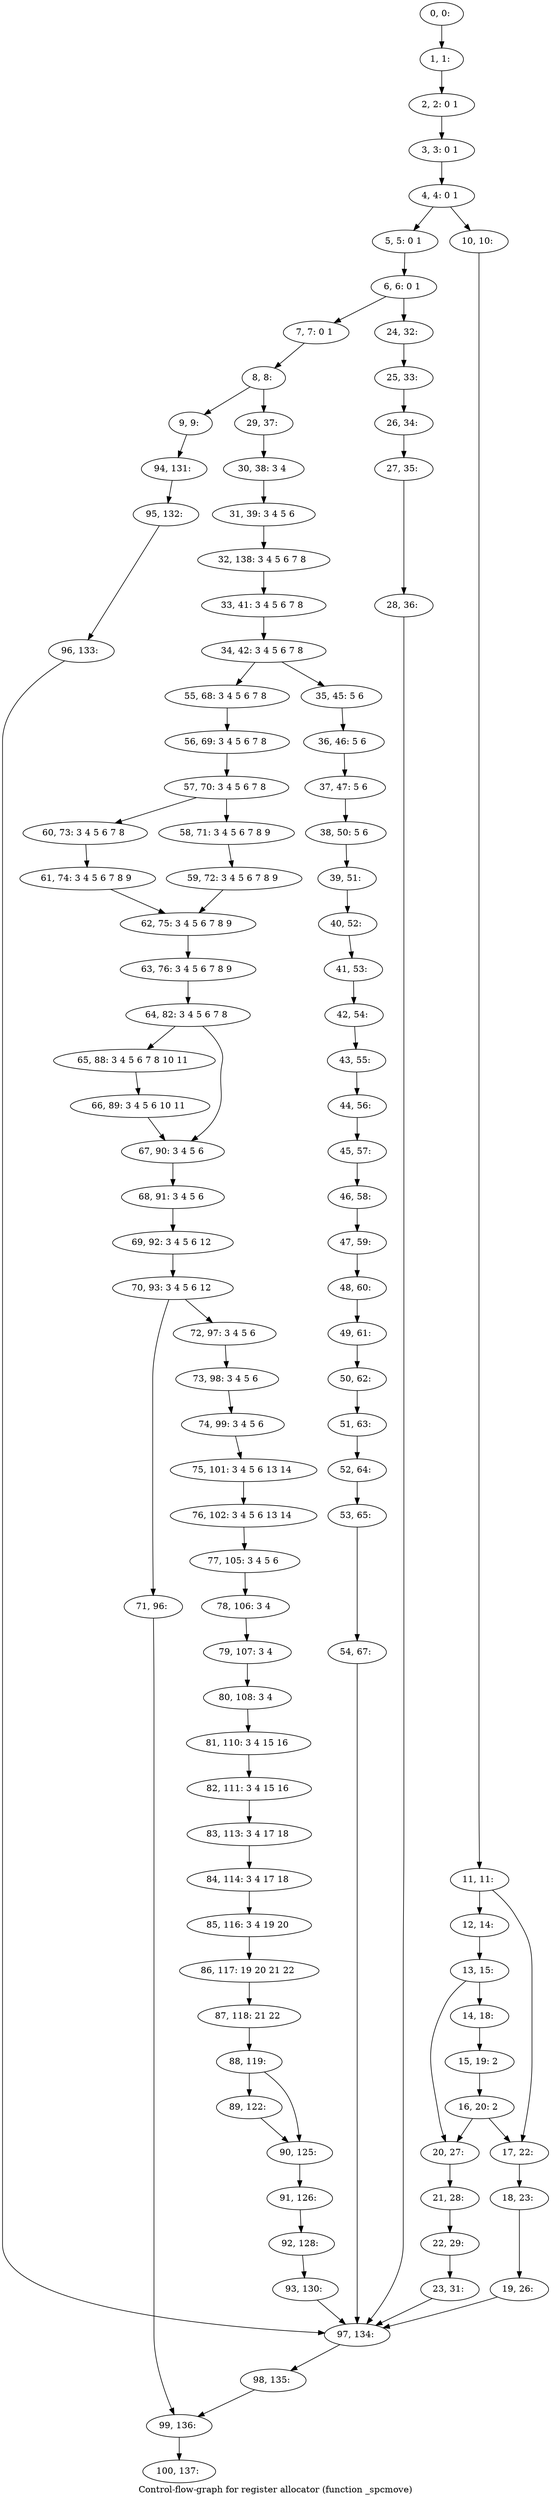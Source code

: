 digraph G {
graph [label="Control-flow-graph for register allocator (function _spcmove)"]
0[label="0, 0: "];
1[label="1, 1: "];
2[label="2, 2: 0 1 "];
3[label="3, 3: 0 1 "];
4[label="4, 4: 0 1 "];
5[label="5, 5: 0 1 "];
6[label="6, 6: 0 1 "];
7[label="7, 7: 0 1 "];
8[label="8, 8: "];
9[label="9, 9: "];
10[label="10, 10: "];
11[label="11, 11: "];
12[label="12, 14: "];
13[label="13, 15: "];
14[label="14, 18: "];
15[label="15, 19: 2 "];
16[label="16, 20: 2 "];
17[label="17, 22: "];
18[label="18, 23: "];
19[label="19, 26: "];
20[label="20, 27: "];
21[label="21, 28: "];
22[label="22, 29: "];
23[label="23, 31: "];
24[label="24, 32: "];
25[label="25, 33: "];
26[label="26, 34: "];
27[label="27, 35: "];
28[label="28, 36: "];
29[label="29, 37: "];
30[label="30, 38: 3 4 "];
31[label="31, 39: 3 4 5 6 "];
32[label="32, 138: 3 4 5 6 7 8 "];
33[label="33, 41: 3 4 5 6 7 8 "];
34[label="34, 42: 3 4 5 6 7 8 "];
35[label="35, 45: 5 6 "];
36[label="36, 46: 5 6 "];
37[label="37, 47: 5 6 "];
38[label="38, 50: 5 6 "];
39[label="39, 51: "];
40[label="40, 52: "];
41[label="41, 53: "];
42[label="42, 54: "];
43[label="43, 55: "];
44[label="44, 56: "];
45[label="45, 57: "];
46[label="46, 58: "];
47[label="47, 59: "];
48[label="48, 60: "];
49[label="49, 61: "];
50[label="50, 62: "];
51[label="51, 63: "];
52[label="52, 64: "];
53[label="53, 65: "];
54[label="54, 67: "];
55[label="55, 68: 3 4 5 6 7 8 "];
56[label="56, 69: 3 4 5 6 7 8 "];
57[label="57, 70: 3 4 5 6 7 8 "];
58[label="58, 71: 3 4 5 6 7 8 9 "];
59[label="59, 72: 3 4 5 6 7 8 9 "];
60[label="60, 73: 3 4 5 6 7 8 "];
61[label="61, 74: 3 4 5 6 7 8 9 "];
62[label="62, 75: 3 4 5 6 7 8 9 "];
63[label="63, 76: 3 4 5 6 7 8 9 "];
64[label="64, 82: 3 4 5 6 7 8 "];
65[label="65, 88: 3 4 5 6 7 8 10 11 "];
66[label="66, 89: 3 4 5 6 10 11 "];
67[label="67, 90: 3 4 5 6 "];
68[label="68, 91: 3 4 5 6 "];
69[label="69, 92: 3 4 5 6 12 "];
70[label="70, 93: 3 4 5 6 12 "];
71[label="71, 96: "];
72[label="72, 97: 3 4 5 6 "];
73[label="73, 98: 3 4 5 6 "];
74[label="74, 99: 3 4 5 6 "];
75[label="75, 101: 3 4 5 6 13 14 "];
76[label="76, 102: 3 4 5 6 13 14 "];
77[label="77, 105: 3 4 5 6 "];
78[label="78, 106: 3 4 "];
79[label="79, 107: 3 4 "];
80[label="80, 108: 3 4 "];
81[label="81, 110: 3 4 15 16 "];
82[label="82, 111: 3 4 15 16 "];
83[label="83, 113: 3 4 17 18 "];
84[label="84, 114: 3 4 17 18 "];
85[label="85, 116: 3 4 19 20 "];
86[label="86, 117: 19 20 21 22 "];
87[label="87, 118: 21 22 "];
88[label="88, 119: "];
89[label="89, 122: "];
90[label="90, 125: "];
91[label="91, 126: "];
92[label="92, 128: "];
93[label="93, 130: "];
94[label="94, 131: "];
95[label="95, 132: "];
96[label="96, 133: "];
97[label="97, 134: "];
98[label="98, 135: "];
99[label="99, 136: "];
100[label="100, 137: "];
0->1 ;
1->2 ;
2->3 ;
3->4 ;
4->5 ;
4->10 ;
5->6 ;
6->7 ;
6->24 ;
7->8 ;
8->9 ;
8->29 ;
9->94 ;
10->11 ;
11->12 ;
11->17 ;
12->13 ;
13->14 ;
13->20 ;
14->15 ;
15->16 ;
16->17 ;
16->20 ;
17->18 ;
18->19 ;
19->97 ;
20->21 ;
21->22 ;
22->23 ;
23->97 ;
24->25 ;
25->26 ;
26->27 ;
27->28 ;
28->97 ;
29->30 ;
30->31 ;
31->32 ;
32->33 ;
33->34 ;
34->35 ;
34->55 ;
35->36 ;
36->37 ;
37->38 ;
38->39 ;
39->40 ;
40->41 ;
41->42 ;
42->43 ;
43->44 ;
44->45 ;
45->46 ;
46->47 ;
47->48 ;
48->49 ;
49->50 ;
50->51 ;
51->52 ;
52->53 ;
53->54 ;
54->97 ;
55->56 ;
56->57 ;
57->58 ;
57->60 ;
58->59 ;
59->62 ;
60->61 ;
61->62 ;
62->63 ;
63->64 ;
64->65 ;
64->67 ;
65->66 ;
66->67 ;
67->68 ;
68->69 ;
69->70 ;
70->71 ;
70->72 ;
71->99 ;
72->73 ;
73->74 ;
74->75 ;
75->76 ;
76->77 ;
77->78 ;
78->79 ;
79->80 ;
80->81 ;
81->82 ;
82->83 ;
83->84 ;
84->85 ;
85->86 ;
86->87 ;
87->88 ;
88->89 ;
88->90 ;
89->90 ;
90->91 ;
91->92 ;
92->93 ;
93->97 ;
94->95 ;
95->96 ;
96->97 ;
97->98 ;
98->99 ;
99->100 ;
}
